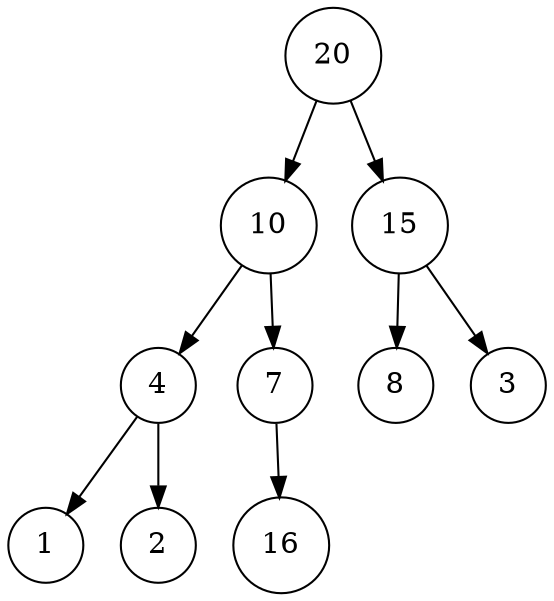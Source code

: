 digraph arvore {
    node [shape=circle]
    20 -> {10,15} 
    10 -> {4,7}
    15 -> {8,3}
    4 -> {1,2}
    7 -> 16
}